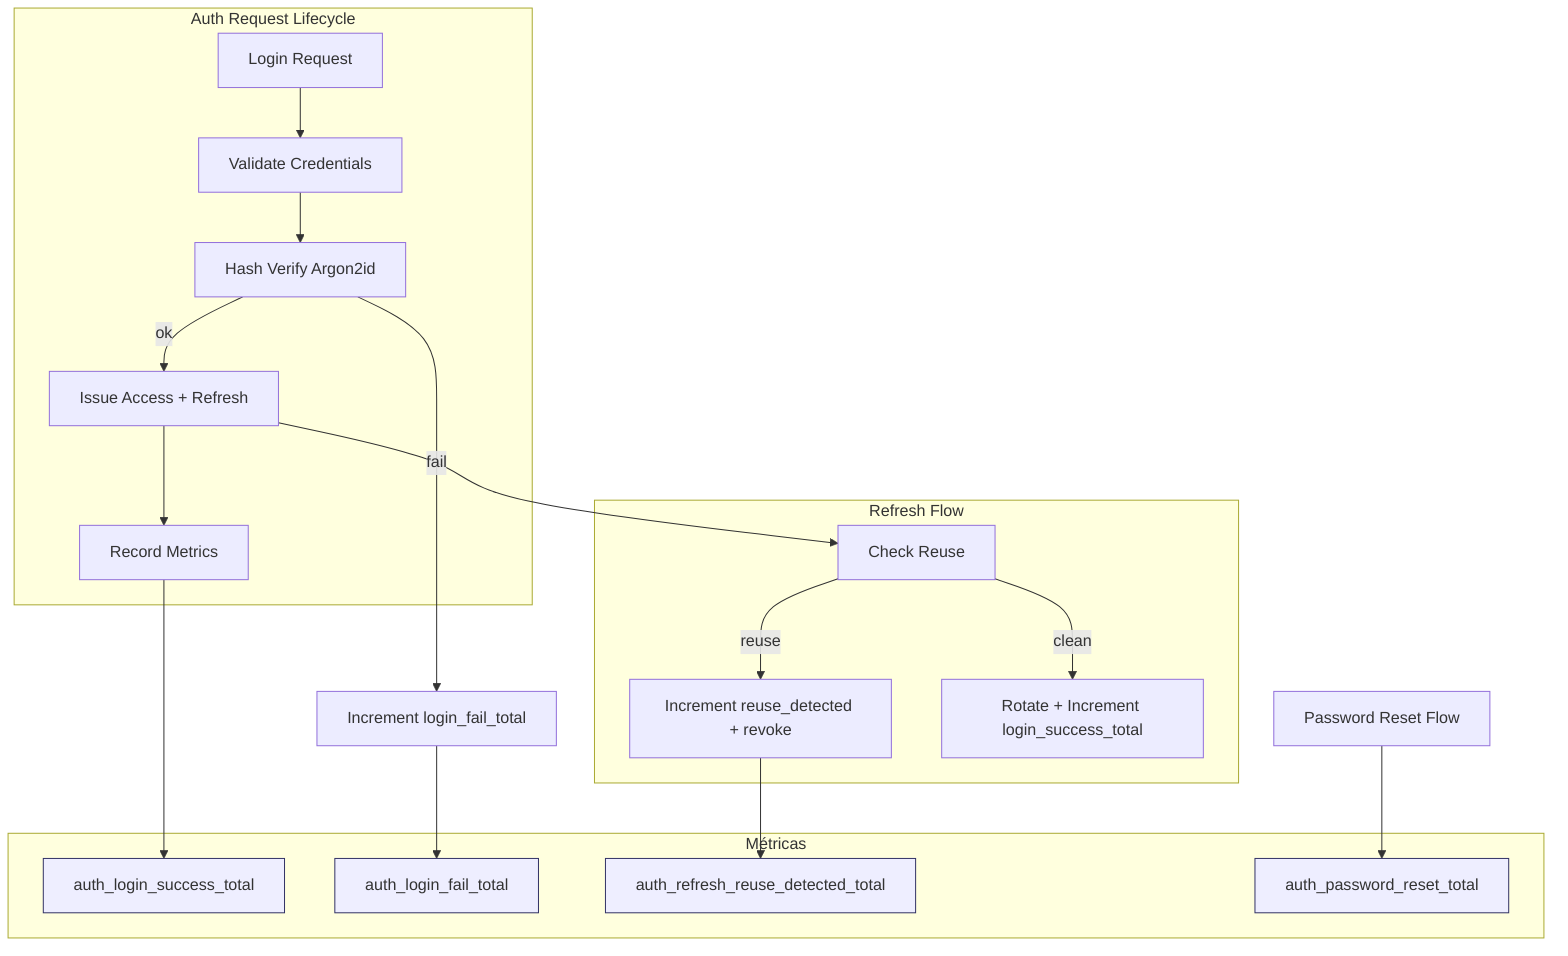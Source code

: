 flowchart TD
    subgraph Request[Auth Request Lifecycle]
        L[Login Request]
        V[Validate Credentials]
        H[Hash Verify Argon2id]
        T[Issue Access + Refresh]
        R[Record Metrics]
    end

    L --> V --> H -->|ok| T --> R
    H -->|fail| F[Increment login_fail_total]

    subgraph Metrics[Métricas]
        MS[auth_login_success_total]
        MF[auth_login_fail_total]
        MR[auth_refresh_reuse_detected_total]
        MP[auth_password_reset_total]
    end

    R --> MS
    F --> MF

    subgraph Refresh[Refresh Flow]
        C[Check Reuse] -->|reuse| RU[Increment reuse_detected + revoke]
        C -->|clean| NI[Rotate + Increment login_success_total]
    end

    T --> C
    RU --> MR
    PS[Password Reset Flow] --> MP

    classDef metric fill:#eef,stroke:#336
    class MS,MF,MR,MP metric